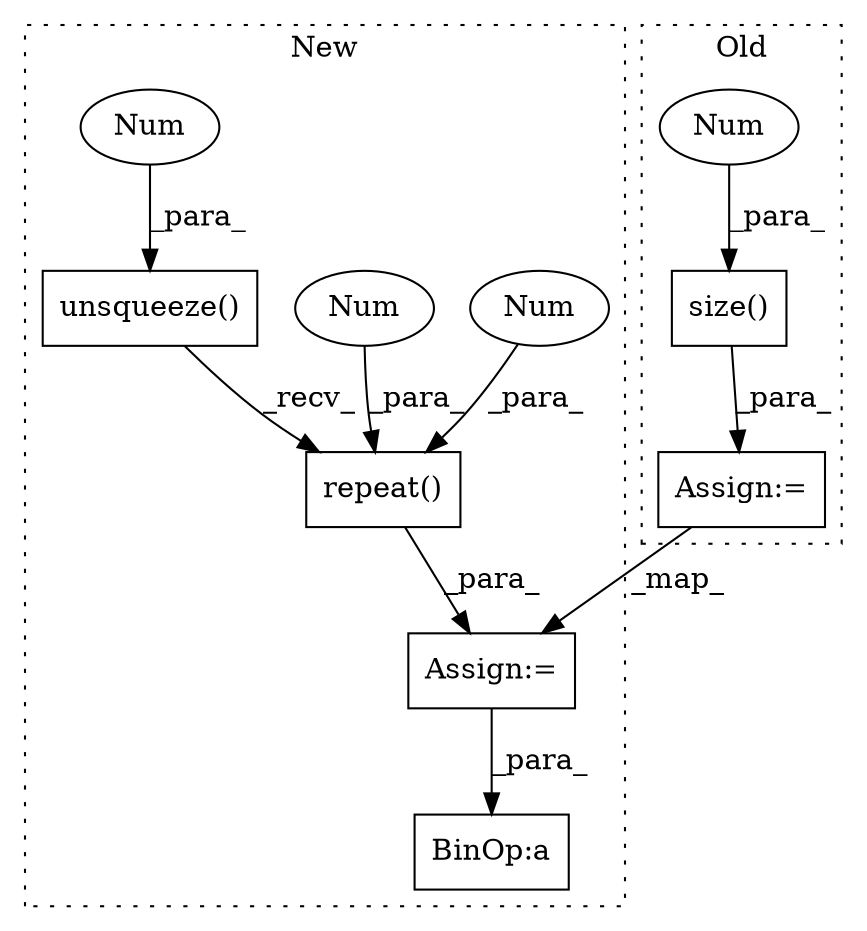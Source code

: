 digraph G {
subgraph cluster0 {
1 [label="size()" a="75" s="1889,1911" l="20,1" shape="box"];
7 [label="Num" a="76" s="1909" l="2" shape="ellipse"];
9 [label="Assign:=" a="68" s="1886" l="3" shape="box"];
label = "Old";
style="dotted";
}
subgraph cluster1 {
2 [label="repeat()" a="75" s="1519,1583" l="36,1" shape="box"];
3 [label="Num" a="76" s="1558" l="1" shape="ellipse"];
4 [label="Num" a="76" s="1555" l="1" shape="ellipse"];
5 [label="unsqueeze()" a="75" s="1519,1546" l="25,1" shape="box"];
6 [label="Num" a="76" s="1544" l="2" shape="ellipse"];
8 [label="BinOp:a" a="82" s="3168" l="3" shape="box"];
10 [label="Assign:=" a="68" s="1516" l="3" shape="box"];
label = "New";
style="dotted";
}
1 -> 9 [label="_para_"];
2 -> 10 [label="_para_"];
3 -> 2 [label="_para_"];
4 -> 2 [label="_para_"];
5 -> 2 [label="_recv_"];
6 -> 5 [label="_para_"];
7 -> 1 [label="_para_"];
9 -> 10 [label="_map_"];
10 -> 8 [label="_para_"];
}